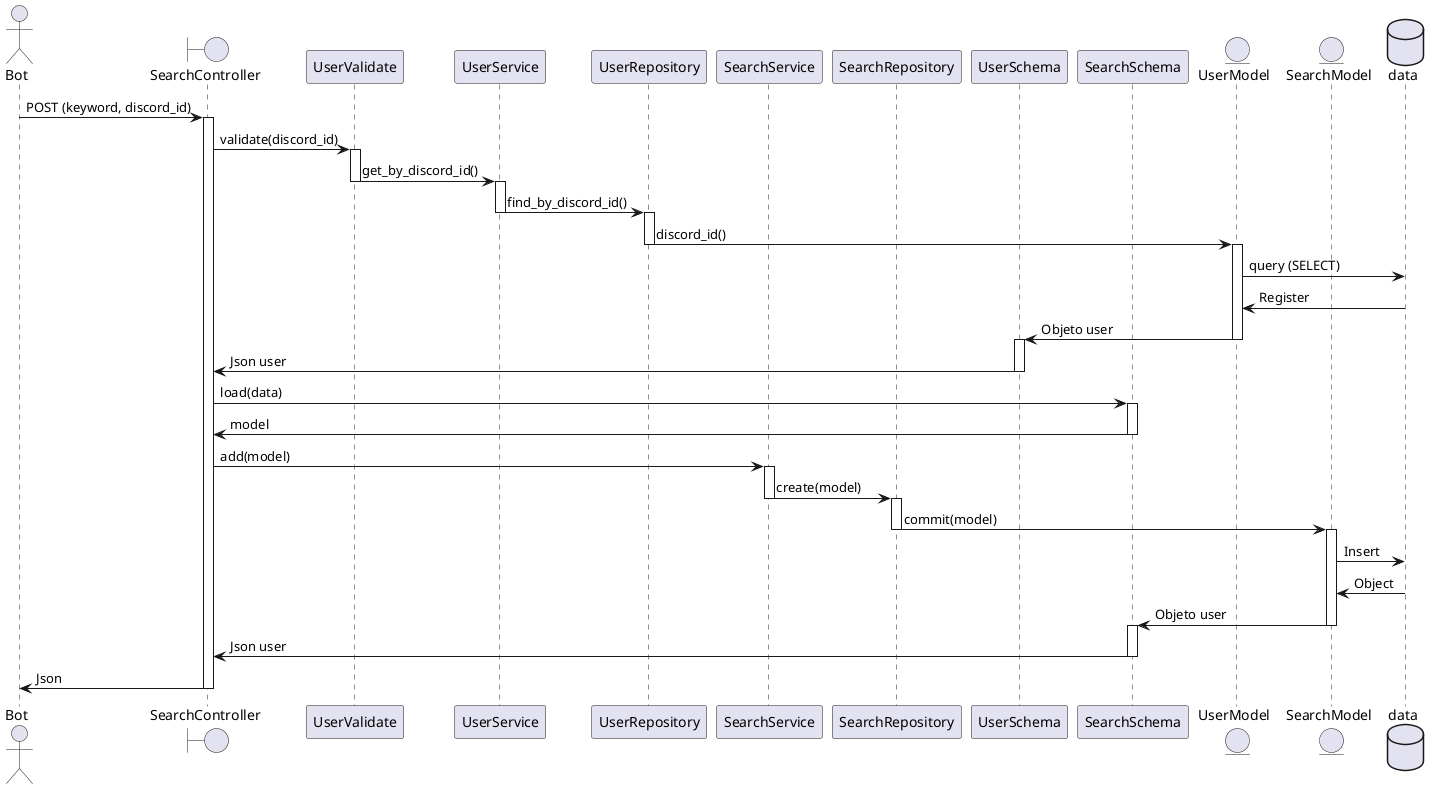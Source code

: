 @startuml

' Almacenar Busquedas mediante bot.

actor Bot
boundary SearchController

participant UserValidate
participant UserService
participant UserRepository
participant SearchService
participant SearchRepository
participant UserSchema
participant SearchSchema
entity UserModel
entity SearchModel
database data

Bot -> SearchController: POST (keyword, discord_id)
activate SearchController
SearchController -> UserValidate: validate(discord_id)
activate UserValidate
UserValidate -> UserService: get_by_discord_id()
deactivate UserValidate
activate UserService
UserService -> UserRepository: find_by_discord_id()
deactivate UserService
activate UserRepository
UserRepository -> UserModel: discord_id()
deactivate UserRepository
activate UserModel
UserModel -> data: query (SELECT)
UserModel <- data: Register
UserModel -> UserSchema: Objeto user
deactivate UserModel
activate UserSchema
UserSchema -> SearchController: Json user
deactivate UserSchema
SearchController -> SearchSchema: load(data)
activate SearchSchema
SearchSchema -> SearchController: model
deactivate SearchSchema
SearchController -> SearchService: add(model)
activate SearchService
SearchService -> SearchRepository: create(model)
deactivate SearchService
activate SearchRepository
SearchRepository -> SearchModel: commit(model)
deactivate SearchRepository
activate SearchModel
SearchModel -> data: Insert
SearchModel <- data: Object
SearchModel -> SearchSchema: Objeto user
deactivate SearchModel
activate SearchSchema
SearchSchema -> SearchController: Json user
deactivate SearchSchema
deactivate UserSchema
SearchController -> Bot : Json
deactivate SearchController

@enduml